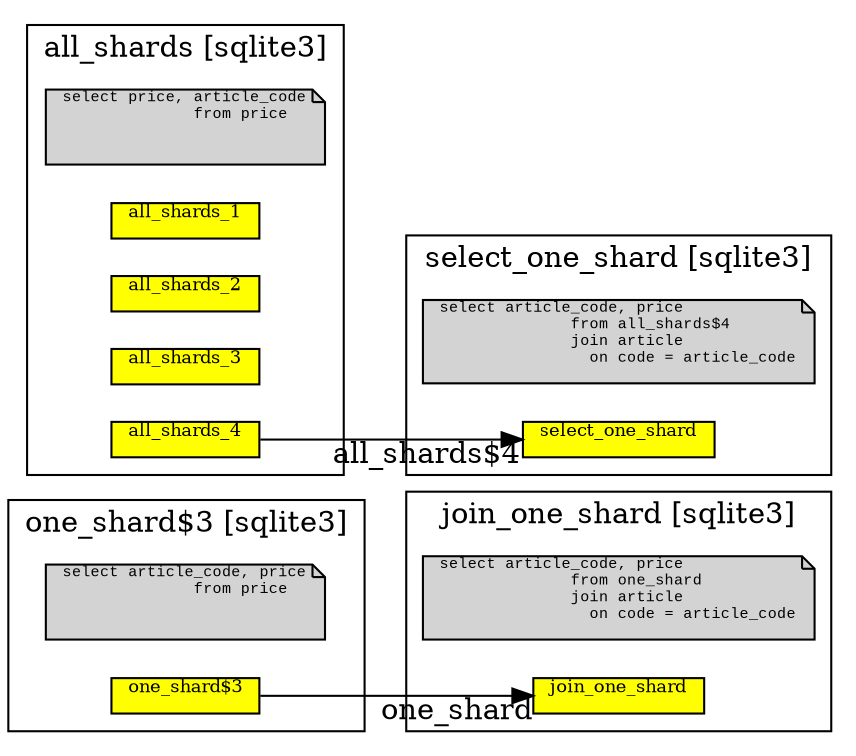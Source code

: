 digraph plan {
    graph [rankdir=LR, splines=true]
    node  [shape=box, style=filled, labelloc=t]
    subgraph cluster_1 {
        label = "one_shard$3 [sqlite3]"
        "select article_code, price\l              from price\l" [fontsize=7.0, fontname="Courier new", shape=note]
        "4c8b39c9f26b12c49642a75899143799" [label="one_shard$3", fillcolor=yellow, height=0.2, fontsize=8.5]
    }
    subgraph cluster_2 {
        label = "all_shards [sqlite3]"
        "select price, article_code\l              from price\l" [fontsize=7.0, fontname="Courier new", shape=note]
        "e7583a34e167d9773ab7743b9a581706" [label="all_shards_1", fillcolor=yellow, height=0.2, fontsize=8.5]
        "cf2a6c1efe56f71d3a73b1eec962340d" [label="all_shards_2", fillcolor=yellow, height=0.2, fontsize=8.5]
        "f3201e301239ba1371b2870f5c02edf5" [label="all_shards_3", fillcolor=yellow, height=0.2, fontsize=8.5]
        "22a2a76bf7940c9dd8e6295e8816ee26" [label="all_shards_4", fillcolor=yellow, height=0.2, fontsize=8.5]
    }
    subgraph cluster_3 {
        label = "join_one_shard [sqlite3]"
        "select article_code, price\l              from one_shard\l              join article\l                on code = article_code\l" [fontsize=7.0, fontname="Courier new", shape=note]
        "27b0613097593a8bd971e608d25aac8b" [label="join_one_shard", fillcolor=yellow, height=0.2, fontsize=8.5]
    }
    subgraph cluster_4 {
        label = "select_one_shard [sqlite3]"
        "select article_code, price\l              from all_shards$4\l              join article\l                on code = article_code\l" [fontsize=7.0, fontname="Courier new", shape=note]
        "fad7dc1d2538c44b8a0ec44803d8346d" [label="select_one_shard", fillcolor=yellow, height=0.2, fontsize=8.5]
    }
  "4c8b39c9f26b12c49642a75899143799" -> "27b0613097593a8bd971e608d25aac8b" [taillabel="", headlabel="one_shard"]
  "22a2a76bf7940c9dd8e6295e8816ee26" -> "fad7dc1d2538c44b8a0ec44803d8346d" [taillabel="", headlabel="all_shards$4"]

}
